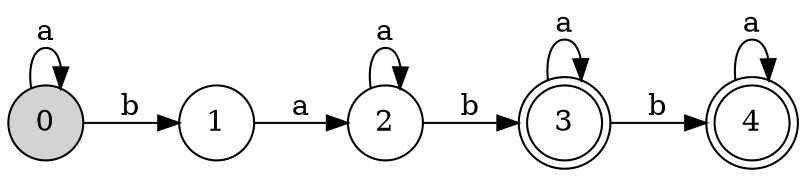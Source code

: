 digraph state_machine {
    rankdir = LR;
    node [shape = circle] 1;
    node [shape = circle] 2;
    node [shape = doublecircle] 4;
    node [shape = doublecircle] 3;
    node [shape = circle,style = filled] 0;
    0 -> 1 [label = "b"];
    1 -> 2 [label = "a"];
    2 -> 3 [label = "b"];
    3 -> 4 [label = "b"];
    0 -> 0 [label = "a"];
    2 -> 2 [label = "a"];
    3 -> 3 [label = "a"];
    4 -> 4 [label = "a"];
}
